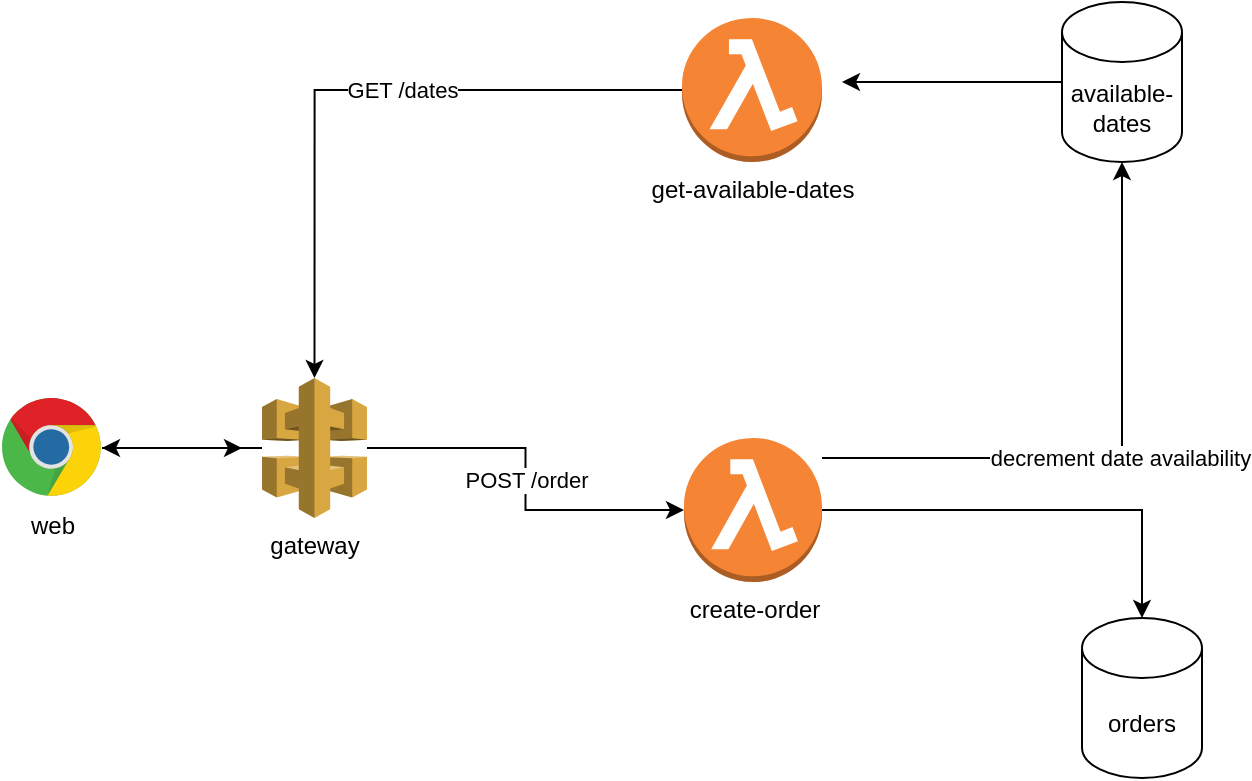 <mxfile version="16.5.5" type="device"><diagram id="lqznPJXc5KjzwpIDXkdt" name="Page-1"><mxGraphModel dx="983" dy="603" grid="1" gridSize="10" guides="1" tooltips="1" connect="1" arrows="1" fold="1" page="1" pageScale="1" pageWidth="850" pageHeight="1100" math="0" shadow="0"><root><mxCell id="0"/><mxCell id="1" parent="0"/><mxCell id="rvTHxUhHymaSgOllH7NP-5" style="edgeStyle=orthogonalEdgeStyle;rounded=0;orthogonalLoop=1;jettySize=auto;html=1;" edge="1" parent="1" source="rvTHxUhHymaSgOllH7NP-1"><mxGeometry relative="1" as="geometry"><mxPoint x="210" y="245" as="targetPoint"/></mxGeometry></mxCell><mxCell id="rvTHxUhHymaSgOllH7NP-1" value="web" style="dashed=0;outlineConnect=0;html=1;align=center;labelPosition=center;verticalLabelPosition=bottom;verticalAlign=top;shape=mxgraph.weblogos.chrome" vertex="1" parent="1"><mxGeometry x="90" y="220" width="50" height="50" as="geometry"/></mxCell><mxCell id="rvTHxUhHymaSgOllH7NP-10" value="GET /dates" style="edgeStyle=orthogonalEdgeStyle;rounded=0;orthogonalLoop=1;jettySize=auto;html=1;entryX=0.5;entryY=0;entryDx=0;entryDy=0;entryPerimeter=0;" edge="1" parent="1" source="rvTHxUhHymaSgOllH7NP-2" target="rvTHxUhHymaSgOllH7NP-3"><mxGeometry x="-0.146" relative="1" as="geometry"><mxPoint as="offset"/></mxGeometry></mxCell><mxCell id="rvTHxUhHymaSgOllH7NP-2" value="get-available-dates" style="outlineConnect=0;dashed=0;verticalLabelPosition=bottom;verticalAlign=top;align=center;html=1;shape=mxgraph.aws3.lambda_function;fillColor=#F58534;gradientColor=none;" vertex="1" parent="1"><mxGeometry x="430" y="30" width="70" height="72" as="geometry"/></mxCell><mxCell id="rvTHxUhHymaSgOllH7NP-15" value="POST /order" style="edgeStyle=orthogonalEdgeStyle;rounded=0;orthogonalLoop=1;jettySize=auto;html=1;" edge="1" parent="1" source="rvTHxUhHymaSgOllH7NP-3" target="rvTHxUhHymaSgOllH7NP-13"><mxGeometry relative="1" as="geometry"/></mxCell><mxCell id="rvTHxUhHymaSgOllH7NP-17" style="edgeStyle=orthogonalEdgeStyle;rounded=0;orthogonalLoop=1;jettySize=auto;html=1;" edge="1" parent="1" source="rvTHxUhHymaSgOllH7NP-3" target="rvTHxUhHymaSgOllH7NP-1"><mxGeometry relative="1" as="geometry"/></mxCell><mxCell id="rvTHxUhHymaSgOllH7NP-3" value="gateway&lt;br&gt;" style="outlineConnect=0;dashed=0;verticalLabelPosition=bottom;verticalAlign=top;align=center;html=1;shape=mxgraph.aws3.api_gateway;fillColor=#D9A741;gradientColor=none;" vertex="1" parent="1"><mxGeometry x="220" y="210" width="52.5" height="70" as="geometry"/></mxCell><mxCell id="rvTHxUhHymaSgOllH7NP-12" style="edgeStyle=orthogonalEdgeStyle;rounded=0;orthogonalLoop=1;jettySize=auto;html=1;" edge="1" parent="1" source="rvTHxUhHymaSgOllH7NP-11"><mxGeometry relative="1" as="geometry"><mxPoint x="510" y="62" as="targetPoint"/></mxGeometry></mxCell><mxCell id="rvTHxUhHymaSgOllH7NP-11" value="available-dates&lt;br&gt;" style="shape=cylinder3;whiteSpace=wrap;html=1;boundedLbl=1;backgroundOutline=1;size=15;" vertex="1" parent="1"><mxGeometry x="620" y="22" width="60" height="80" as="geometry"/></mxCell><mxCell id="rvTHxUhHymaSgOllH7NP-14" style="edgeStyle=orthogonalEdgeStyle;rounded=0;orthogonalLoop=1;jettySize=auto;html=1;entryX=0.5;entryY=0;entryDx=0;entryDy=0;entryPerimeter=0;" edge="1" parent="1" source="rvTHxUhHymaSgOllH7NP-13" target="rvTHxUhHymaSgOllH7NP-16"><mxGeometry relative="1" as="geometry"><mxPoint x="610" y="276" as="targetPoint"/></mxGeometry></mxCell><mxCell id="rvTHxUhHymaSgOllH7NP-18" value="decrement date availability" style="edgeStyle=orthogonalEdgeStyle;rounded=0;orthogonalLoop=1;jettySize=auto;html=1;" edge="1" parent="1" source="rvTHxUhHymaSgOllH7NP-13" target="rvTHxUhHymaSgOllH7NP-11"><mxGeometry relative="1" as="geometry"><Array as="points"><mxPoint x="650" y="250"/></Array></mxGeometry></mxCell><mxCell id="rvTHxUhHymaSgOllH7NP-13" value="create-order" style="outlineConnect=0;dashed=0;verticalLabelPosition=bottom;verticalAlign=top;align=center;html=1;shape=mxgraph.aws3.lambda_function;fillColor=#F58534;gradientColor=none;" vertex="1" parent="1"><mxGeometry x="431" y="240" width="69" height="72" as="geometry"/></mxCell><mxCell id="rvTHxUhHymaSgOllH7NP-16" value="orders" style="shape=cylinder3;whiteSpace=wrap;html=1;boundedLbl=1;backgroundOutline=1;size=15;" vertex="1" parent="1"><mxGeometry x="630" y="330" width="60" height="80" as="geometry"/></mxCell></root></mxGraphModel></diagram></mxfile>